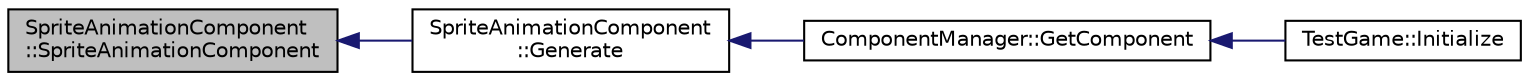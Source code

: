digraph "SpriteAnimationComponent::SpriteAnimationComponent"
{
  edge [fontname="Helvetica",fontsize="10",labelfontname="Helvetica",labelfontsize="10"];
  node [fontname="Helvetica",fontsize="10",shape=record];
  rankdir="LR";
  Node1 [label="SpriteAnimationComponent\l::SpriteAnimationComponent",height=0.2,width=0.4,color="black", fillcolor="grey75", style="filled", fontcolor="black"];
  Node1 -> Node2 [dir="back",color="midnightblue",fontsize="10",style="solid",fontname="Helvetica"];
  Node2 [label="SpriteAnimationComponent\l::Generate",height=0.2,width=0.4,color="black", fillcolor="white", style="filled",URL="$class_sprite_animation_component.html#a90f246bf2e4fe0bd9a477ca483227cb8"];
  Node2 -> Node3 [dir="back",color="midnightblue",fontsize="10",style="solid",fontname="Helvetica"];
  Node3 [label="ComponentManager::GetComponent",height=0.2,width=0.4,color="black", fillcolor="white", style="filled",URL="$class_component_manager.html#a05b315bf921099149344d8bc296f6f33"];
  Node3 -> Node4 [dir="back",color="midnightblue",fontsize="10",style="solid",fontname="Helvetica"];
  Node4 [label="TestGame::Initialize",height=0.2,width=0.4,color="black", fillcolor="white", style="filled",URL="$class_test_game.html#a19acea3851ab7bfe1980350ca8aeeb43"];
}
